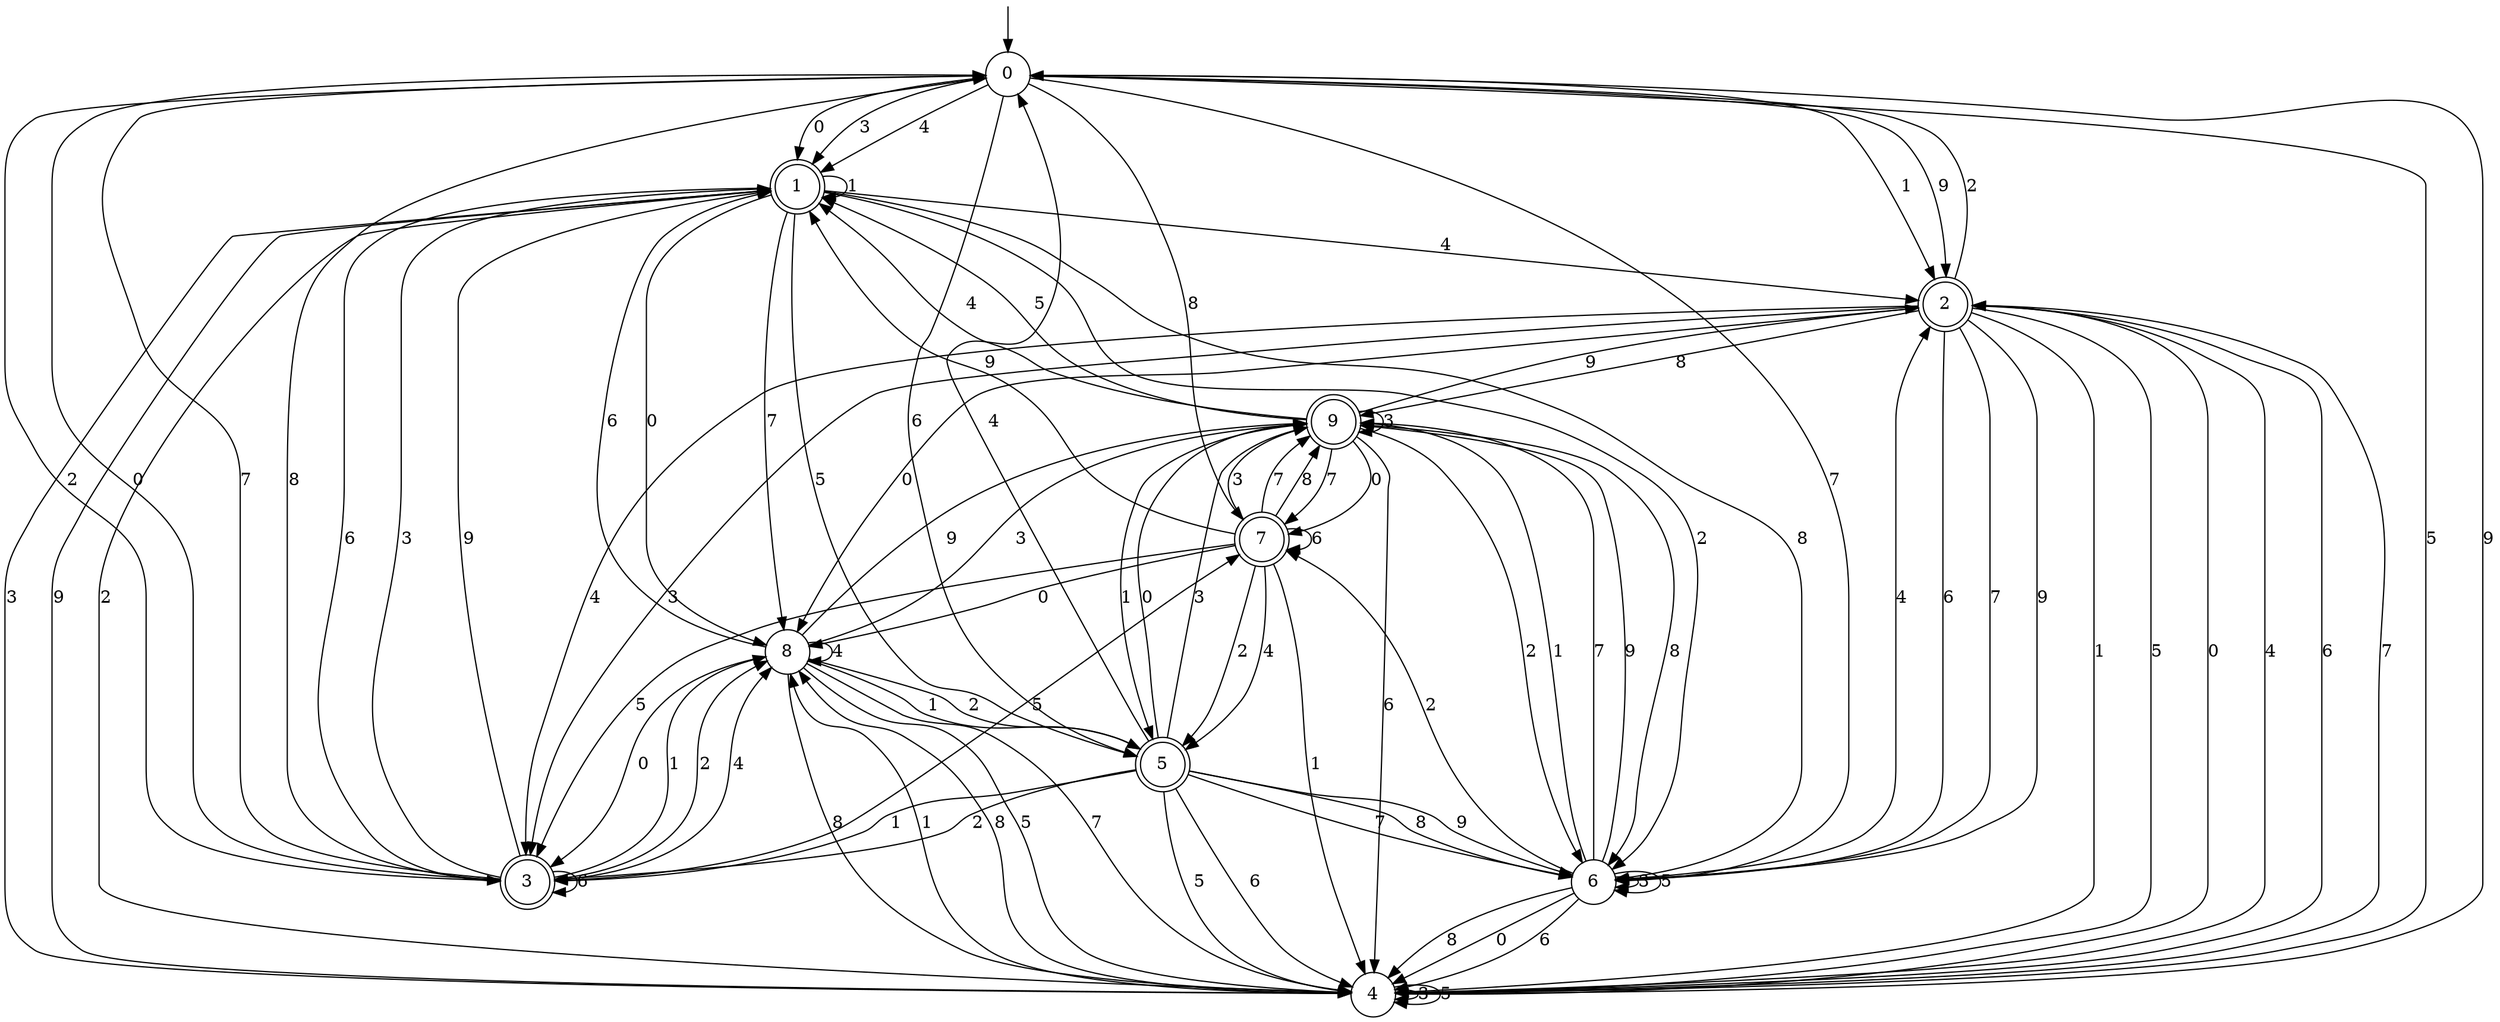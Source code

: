 digraph g {

	s0 [shape="circle" label="0"];
	s1 [shape="doublecircle" label="1"];
	s2 [shape="doublecircle" label="2"];
	s3 [shape="doublecircle" label="3"];
	s4 [shape="circle" label="4"];
	s5 [shape="doublecircle" label="5"];
	s6 [shape="circle" label="6"];
	s7 [shape="doublecircle" label="7"];
	s8 [shape="circle" label="8"];
	s9 [shape="doublecircle" label="9"];
	s0 -> s1 [label="0"];
	s0 -> s2 [label="1"];
	s0 -> s3 [label="2"];
	s0 -> s1 [label="3"];
	s0 -> s1 [label="4"];
	s0 -> s4 [label="5"];
	s0 -> s5 [label="6"];
	s0 -> s6 [label="7"];
	s0 -> s7 [label="8"];
	s0 -> s2 [label="9"];
	s1 -> s8 [label="0"];
	s1 -> s1 [label="1"];
	s1 -> s6 [label="2"];
	s1 -> s4 [label="3"];
	s1 -> s2 [label="4"];
	s1 -> s5 [label="5"];
	s1 -> s3 [label="6"];
	s1 -> s8 [label="7"];
	s1 -> s6 [label="8"];
	s1 -> s4 [label="9"];
	s2 -> s8 [label="0"];
	s2 -> s4 [label="1"];
	s2 -> s0 [label="2"];
	s2 -> s3 [label="3"];
	s2 -> s3 [label="4"];
	s2 -> s4 [label="5"];
	s2 -> s6 [label="6"];
	s2 -> s6 [label="7"];
	s2 -> s9 [label="8"];
	s2 -> s6 [label="9"];
	s3 -> s0 [label="0"];
	s3 -> s8 [label="1"];
	s3 -> s8 [label="2"];
	s3 -> s1 [label="3"];
	s3 -> s8 [label="4"];
	s3 -> s7 [label="5"];
	s3 -> s3 [label="6"];
	s3 -> s0 [label="7"];
	s3 -> s0 [label="8"];
	s3 -> s1 [label="9"];
	s4 -> s2 [label="0"];
	s4 -> s8 [label="1"];
	s4 -> s1 [label="2"];
	s4 -> s4 [label="3"];
	s4 -> s2 [label="4"];
	s4 -> s4 [label="5"];
	s4 -> s2 [label="6"];
	s4 -> s2 [label="7"];
	s4 -> s8 [label="8"];
	s4 -> s0 [label="9"];
	s5 -> s9 [label="0"];
	s5 -> s3 [label="1"];
	s5 -> s3 [label="2"];
	s5 -> s9 [label="3"];
	s5 -> s0 [label="4"];
	s5 -> s4 [label="5"];
	s5 -> s4 [label="6"];
	s5 -> s6 [label="7"];
	s5 -> s6 [label="8"];
	s5 -> s6 [label="9"];
	s6 -> s4 [label="0"];
	s6 -> s9 [label="1"];
	s6 -> s7 [label="2"];
	s6 -> s6 [label="3"];
	s6 -> s2 [label="4"];
	s6 -> s6 [label="5"];
	s6 -> s4 [label="6"];
	s6 -> s9 [label="7"];
	s6 -> s4 [label="8"];
	s6 -> s9 [label="9"];
	s7 -> s8 [label="0"];
	s7 -> s4 [label="1"];
	s7 -> s5 [label="2"];
	s7 -> s9 [label="3"];
	s7 -> s5 [label="4"];
	s7 -> s3 [label="5"];
	s7 -> s7 [label="6"];
	s7 -> s9 [label="7"];
	s7 -> s9 [label="8"];
	s7 -> s1 [label="9"];
	s8 -> s3 [label="0"];
	s8 -> s5 [label="1"];
	s8 -> s5 [label="2"];
	s8 -> s9 [label="3"];
	s8 -> s8 [label="4"];
	s8 -> s4 [label="5"];
	s8 -> s1 [label="6"];
	s8 -> s4 [label="7"];
	s8 -> s4 [label="8"];
	s8 -> s9 [label="9"];
	s9 -> s7 [label="0"];
	s9 -> s5 [label="1"];
	s9 -> s6 [label="2"];
	s9 -> s9 [label="3"];
	s9 -> s1 [label="4"];
	s9 -> s1 [label="5"];
	s9 -> s4 [label="6"];
	s9 -> s7 [label="7"];
	s9 -> s6 [label="8"];
	s9 -> s2 [label="9"];

__start0 [label="" shape="none" width="0" height="0"];
__start0 -> s0;

}
